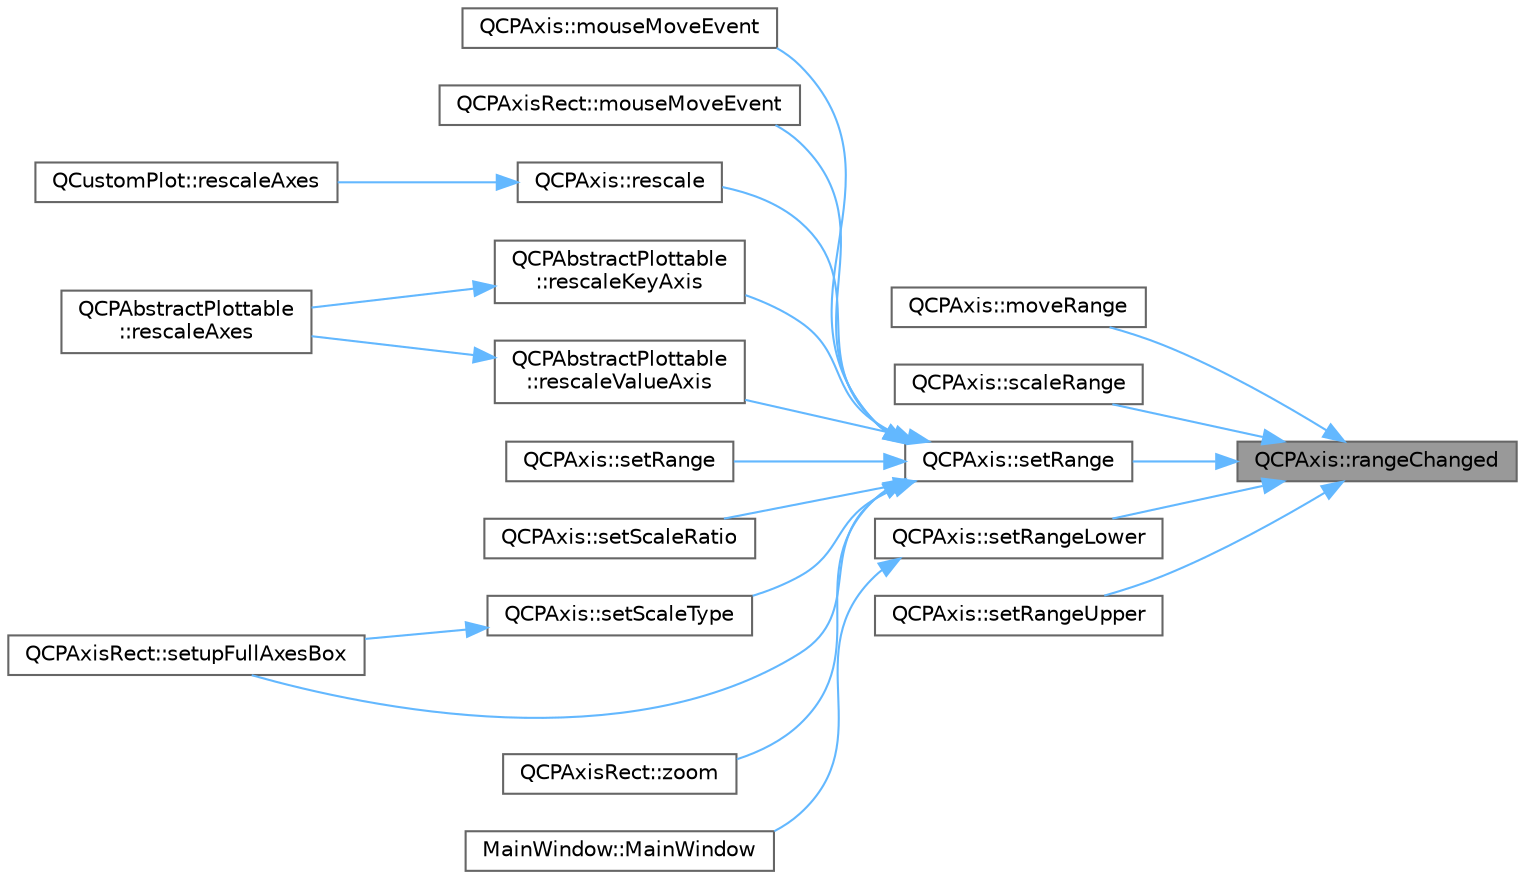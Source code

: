 digraph "QCPAxis::rangeChanged"
{
 // LATEX_PDF_SIZE
  bgcolor="transparent";
  edge [fontname=Helvetica,fontsize=10,labelfontname=Helvetica,labelfontsize=10];
  node [fontname=Helvetica,fontsize=10,shape=box,height=0.2,width=0.4];
  rankdir="RL";
  Node1 [label="QCPAxis::rangeChanged",height=0.2,width=0.4,color="gray40", fillcolor="grey60", style="filled", fontcolor="black",tooltip=" "];
  Node1 -> Node2 [dir="back",color="steelblue1",style="solid"];
  Node2 [label="QCPAxis::moveRange",height=0.2,width=0.4,color="grey40", fillcolor="white", style="filled",URL="$class_q_c_p_axis.html#a18f3a68f2b691af1fd34b6593c886630",tooltip=" "];
  Node1 -> Node3 [dir="back",color="steelblue1",style="solid"];
  Node3 [label="QCPAxis::scaleRange",height=0.2,width=0.4,color="grey40", fillcolor="white", style="filled",URL="$class_q_c_p_axis.html#a7072ff96fe690148f1bbcdb4f773ea1c",tooltip=" "];
  Node1 -> Node4 [dir="back",color="steelblue1",style="solid"];
  Node4 [label="QCPAxis::setRange",height=0.2,width=0.4,color="grey40", fillcolor="white", style="filled",URL="$class_q_c_p_axis.html#aebdfea5d44c3a0ad2b4700cd4d25b641",tooltip=" "];
  Node4 -> Node5 [dir="back",color="steelblue1",style="solid"];
  Node5 [label="QCPAxis::mouseMoveEvent",height=0.2,width=0.4,color="grey40", fillcolor="white", style="filled",URL="$class_q_c_p_axis.html#a2a89a13440eec099fc2327c2672be0cd",tooltip=" "];
  Node4 -> Node6 [dir="back",color="steelblue1",style="solid"];
  Node6 [label="QCPAxisRect::mouseMoveEvent",height=0.2,width=0.4,color="grey40", fillcolor="white", style="filled",URL="$class_q_c_p_axis_rect.html#a9cd27ad8c5cfb49aefd9dbb30def4beb",tooltip=" "];
  Node4 -> Node7 [dir="back",color="steelblue1",style="solid"];
  Node7 [label="QCPAxis::rescale",height=0.2,width=0.4,color="grey40", fillcolor="white", style="filled",URL="$class_q_c_p_axis.html#a499345f02ebce4b23d8ccec96e58daa9",tooltip=" "];
  Node7 -> Node8 [dir="back",color="steelblue1",style="solid"];
  Node8 [label="QCustomPlot::rescaleAxes",height=0.2,width=0.4,color="grey40", fillcolor="white", style="filled",URL="$class_q_custom_plot.html#ad86528f2cee6c7e446dea4a6e8839935",tooltip=" "];
  Node4 -> Node9 [dir="back",color="steelblue1",style="solid"];
  Node9 [label="QCPAbstractPlottable\l::rescaleKeyAxis",height=0.2,width=0.4,color="grey40", fillcolor="white", style="filled",URL="$class_q_c_p_abstract_plottable.html#ae96b83c961e257da116c6acf9c7da308",tooltip=" "];
  Node9 -> Node10 [dir="back",color="steelblue1",style="solid"];
  Node10 [label="QCPAbstractPlottable\l::rescaleAxes",height=0.2,width=0.4,color="grey40", fillcolor="white", style="filled",URL="$class_q_c_p_abstract_plottable.html#a1491c4a606bccd2d09e65e11b79eb882",tooltip=" "];
  Node4 -> Node11 [dir="back",color="steelblue1",style="solid"];
  Node11 [label="QCPAbstractPlottable\l::rescaleValueAxis",height=0.2,width=0.4,color="grey40", fillcolor="white", style="filled",URL="$class_q_c_p_abstract_plottable.html#a714eaf36b12434cd71846215504db82e",tooltip=" "];
  Node11 -> Node10 [dir="back",color="steelblue1",style="solid"];
  Node4 -> Node12 [dir="back",color="steelblue1",style="solid"];
  Node12 [label="QCPAxis::setRange",height=0.2,width=0.4,color="grey40", fillcolor="white", style="filled",URL="$class_q_c_p_axis.html#acf60e5b2d631fbc8c4548c3d579cb6d0",tooltip=" "];
  Node4 -> Node13 [dir="back",color="steelblue1",style="solid"];
  Node13 [label="QCPAxis::setScaleRatio",height=0.2,width=0.4,color="grey40", fillcolor="white", style="filled",URL="$class_q_c_p_axis.html#af4bbd446dcaee5a83ac30ce9bcd6e125",tooltip=" "];
  Node4 -> Node14 [dir="back",color="steelblue1",style="solid"];
  Node14 [label="QCPAxis::setScaleType",height=0.2,width=0.4,color="grey40", fillcolor="white", style="filled",URL="$class_q_c_p_axis.html#adef29cae617af4f519f6c40d1a866ca6",tooltip=" "];
  Node14 -> Node15 [dir="back",color="steelblue1",style="solid"];
  Node15 [label="QCPAxisRect::setupFullAxesBox",height=0.2,width=0.4,color="grey40", fillcolor="white", style="filled",URL="$class_q_c_p_axis_rect.html#a5fa906175447b14206954f77fc7f1ef4",tooltip=" "];
  Node4 -> Node15 [dir="back",color="steelblue1",style="solid"];
  Node4 -> Node16 [dir="back",color="steelblue1",style="solid"];
  Node16 [label="QCPAxisRect::zoom",height=0.2,width=0.4,color="grey40", fillcolor="white", style="filled",URL="$class_q_c_p_axis_rect.html#ae481c28b50e10cfbbec59fde45e77367",tooltip=" "];
  Node1 -> Node17 [dir="back",color="steelblue1",style="solid"];
  Node17 [label="QCPAxis::setRangeLower",height=0.2,width=0.4,color="grey40", fillcolor="white", style="filled",URL="$class_q_c_p_axis.html#afcf51227d337db28d1a9ce9a4d1bc91a",tooltip=" "];
  Node17 -> Node18 [dir="back",color="steelblue1",style="solid"];
  Node18 [label="MainWindow::MainWindow",height=0.2,width=0.4,color="grey40", fillcolor="white", style="filled",URL="$class_main_window.html#a8b244be8b7b7db1b08de2a2acb9409db",tooltip=" "];
  Node1 -> Node19 [dir="back",color="steelblue1",style="solid"];
  Node19 [label="QCPAxis::setRangeUpper",height=0.2,width=0.4,color="grey40", fillcolor="white", style="filled",URL="$class_q_c_p_axis.html#acd3ca1247aa867b540cd5ec30ccd3bef",tooltip=" "];
}
